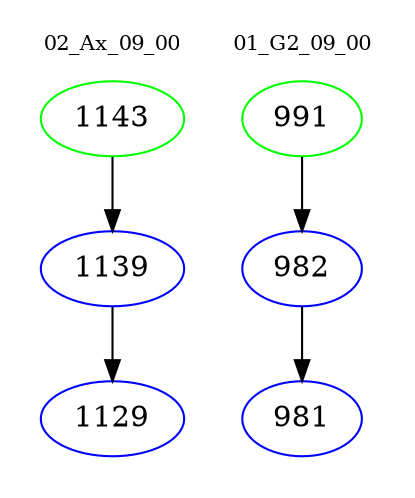 digraph{
subgraph cluster_0 {
color = white
label = "02_Ax_09_00";
fontsize=10;
T0_1143 [label="1143", color="green"]
T0_1143 -> T0_1139 [color="black"]
T0_1139 [label="1139", color="blue"]
T0_1139 -> T0_1129 [color="black"]
T0_1129 [label="1129", color="blue"]
}
subgraph cluster_1 {
color = white
label = "01_G2_09_00";
fontsize=10;
T1_991 [label="991", color="green"]
T1_991 -> T1_982 [color="black"]
T1_982 [label="982", color="blue"]
T1_982 -> T1_981 [color="black"]
T1_981 [label="981", color="blue"]
}
}
